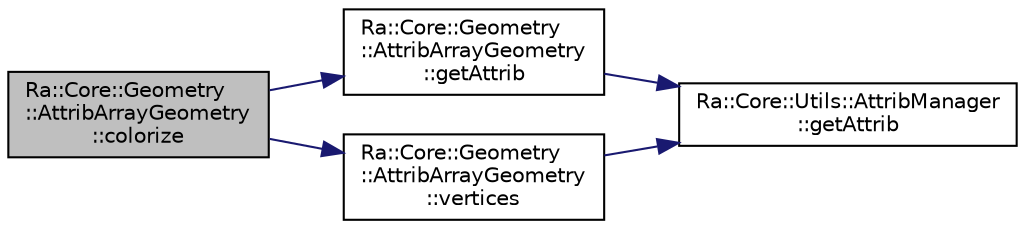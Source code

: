 digraph "Ra::Core::Geometry::AttribArrayGeometry::colorize"
{
 // INTERACTIVE_SVG=YES
 // LATEX_PDF_SIZE
  edge [fontname="Helvetica",fontsize="10",labelfontname="Helvetica",labelfontsize="10"];
  node [fontname="Helvetica",fontsize="10",shape=record];
  rankdir="LR";
  Node1 [label="Ra::Core::Geometry\l::AttribArrayGeometry\l::colorize",height=0.2,width=0.4,color="black", fillcolor="grey75", style="filled", fontcolor="black",tooltip=" "];
  Node1 -> Node2 [color="midnightblue",fontsize="10",style="solid",fontname="Helvetica"];
  Node2 [label="Ra::Core::Geometry\l::AttribArrayGeometry\l::getAttrib",height=0.2,width=0.4,color="black", fillcolor="white", style="filled",URL="$classRa_1_1Core_1_1Geometry_1_1AttribArrayGeometry.html#aeb68d9cd8cf8c1e05886a23f0ad33c59",tooltip=" "];
  Node2 -> Node3 [color="midnightblue",fontsize="10",style="solid",fontname="Helvetica"];
  Node3 [label="Ra::Core::Utils::AttribManager\l::getAttrib",height=0.2,width=0.4,color="black", fillcolor="white", style="filled",URL="$classRa_1_1Core_1_1Utils_1_1AttribManager.html#ae0cb7281ec72606a5392602b4ea50d2c",tooltip=" "];
  Node1 -> Node4 [color="midnightblue",fontsize="10",style="solid",fontname="Helvetica"];
  Node4 [label="Ra::Core::Geometry\l::AttribArrayGeometry\l::vertices",height=0.2,width=0.4,color="black", fillcolor="white", style="filled",URL="$classRa_1_1Core_1_1Geometry_1_1AttribArrayGeometry.html#acabe05880d71a8dc4406964c258fff5a",tooltip="Access the vertices positions."];
  Node4 -> Node3 [color="midnightblue",fontsize="10",style="solid",fontname="Helvetica"];
}
